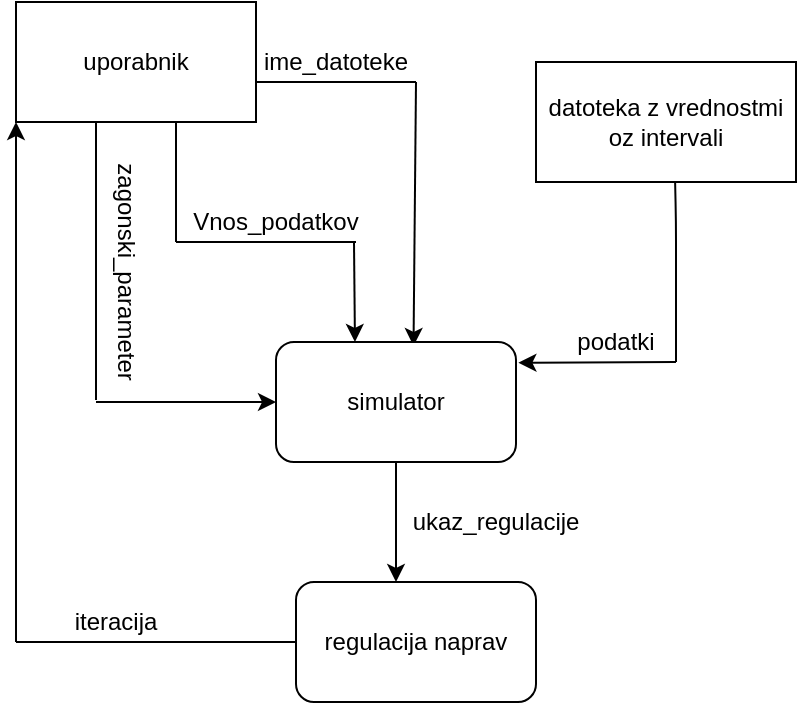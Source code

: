 <mxfile version="13.9.2" type="github" pages="2">
  <diagram id="_NWrr05ddmTLfXL3TdW5" name="Page-1">
    <mxGraphModel dx="462" dy="260" grid="1" gridSize="10" guides="1" tooltips="1" connect="1" arrows="1" fold="1" page="1" pageScale="1" pageWidth="827" pageHeight="1169" math="0" shadow="0">
      <root>
        <mxCell id="0" />
        <mxCell id="1" parent="0" />
        <mxCell id="Bk9kA-PClelImSJuQHaS-1" value="uporabnik" style="rounded=0;whiteSpace=wrap;html=1;" parent="1" vertex="1">
          <mxGeometry x="40" y="80" width="120" height="60" as="geometry" />
        </mxCell>
        <mxCell id="Bk9kA-PClelImSJuQHaS-2" value="datoteka z vrednostmi oz intervali" style="rounded=0;whiteSpace=wrap;html=1;" parent="1" vertex="1">
          <mxGeometry x="300" y="110" width="130" height="60" as="geometry" />
        </mxCell>
        <mxCell id="Bk9kA-PClelImSJuQHaS-4" value="" style="endArrow=classic;html=1;entryX=0;entryY=0.5;entryDx=0;entryDy=0;" parent="1" edge="1">
          <mxGeometry width="50" height="50" relative="1" as="geometry">
            <mxPoint x="80" y="280" as="sourcePoint" />
            <mxPoint x="170" y="280" as="targetPoint" />
          </mxGeometry>
        </mxCell>
        <mxCell id="Bk9kA-PClelImSJuQHaS-5" value="" style="endArrow=none;html=1;" parent="1" edge="1">
          <mxGeometry width="50" height="50" relative="1" as="geometry">
            <mxPoint x="80" y="279" as="sourcePoint" />
            <mxPoint x="80" y="140" as="targetPoint" />
          </mxGeometry>
        </mxCell>
        <mxCell id="Bk9kA-PClelImSJuQHaS-6" value="zagonski_parameter" style="text;html=1;strokeColor=none;fillColor=none;align=center;verticalAlign=middle;whiteSpace=wrap;rounded=0;rotation=90;" parent="1" vertex="1">
          <mxGeometry x="60" y="200" width="70" height="30" as="geometry" />
        </mxCell>
        <mxCell id="Bk9kA-PClelImSJuQHaS-8" value="" style="endArrow=none;html=1;" parent="1" edge="1">
          <mxGeometry width="50" height="50" relative="1" as="geometry">
            <mxPoint x="120" y="140" as="sourcePoint" />
            <mxPoint x="120" y="200" as="targetPoint" />
          </mxGeometry>
        </mxCell>
        <mxCell id="Bk9kA-PClelImSJuQHaS-9" value="" style="endArrow=classic;html=1;entryX=0.329;entryY=0;entryDx=0;entryDy=0;entryPerimeter=0;" parent="1" edge="1">
          <mxGeometry width="50" height="50" relative="1" as="geometry">
            <mxPoint x="209" y="200" as="sourcePoint" />
            <mxPoint x="209.48" y="250" as="targetPoint" />
            <Array as="points" />
          </mxGeometry>
        </mxCell>
        <mxCell id="Bk9kA-PClelImSJuQHaS-10" value="Vnos_podatkov" style="text;html=1;strokeColor=none;fillColor=none;align=center;verticalAlign=middle;whiteSpace=wrap;rounded=0;rotation=0;" parent="1" vertex="1">
          <mxGeometry x="120" y="180" width="100" height="20" as="geometry" />
        </mxCell>
        <mxCell id="Bk9kA-PClelImSJuQHaS-11" value="" style="endArrow=classic;html=1;entryX=1.01;entryY=0.173;entryDx=0;entryDy=0;entryPerimeter=0;" parent="1" edge="1">
          <mxGeometry width="50" height="50" relative="1" as="geometry">
            <mxPoint x="370" y="260" as="sourcePoint" />
            <mxPoint x="291.2" y="260.38" as="targetPoint" />
          </mxGeometry>
        </mxCell>
        <mxCell id="Bk9kA-PClelImSJuQHaS-12" value="" style="endArrow=none;html=1;entryX=0.535;entryY=0.993;entryDx=0;entryDy=0;entryPerimeter=0;" parent="1" target="Bk9kA-PClelImSJuQHaS-2" edge="1">
          <mxGeometry width="50" height="50" relative="1" as="geometry">
            <mxPoint x="370" y="260" as="sourcePoint" />
            <mxPoint x="370" y="172" as="targetPoint" />
            <Array as="points">
              <mxPoint x="370" y="190" />
            </Array>
          </mxGeometry>
        </mxCell>
        <mxCell id="Bk9kA-PClelImSJuQHaS-26" value="" style="endArrow=classic;html=1;exitX=0.5;exitY=1;exitDx=0;exitDy=0;" parent="1" source="XcU5gDuVE3gvzxKZRbk7-2" edge="1">
          <mxGeometry width="50" height="50" relative="1" as="geometry">
            <mxPoint x="228" y="313" as="sourcePoint" />
            <mxPoint x="230" y="370" as="targetPoint" />
          </mxGeometry>
        </mxCell>
        <mxCell id="lywpFNEtedEfkGY4bdxE-1" value="" style="endArrow=none;html=1;" parent="1" edge="1">
          <mxGeometry width="50" height="50" relative="1" as="geometry">
            <mxPoint x="120" y="200" as="sourcePoint" />
            <mxPoint x="210" y="200" as="targetPoint" />
          </mxGeometry>
        </mxCell>
        <mxCell id="lywpFNEtedEfkGY4bdxE-2" value="" style="endArrow=none;html=1;" parent="1" edge="1">
          <mxGeometry width="50" height="50" relative="1" as="geometry">
            <mxPoint x="160" y="120" as="sourcePoint" />
            <mxPoint x="240" y="120" as="targetPoint" />
          </mxGeometry>
        </mxCell>
        <mxCell id="lywpFNEtedEfkGY4bdxE-3" value="" style="endArrow=classic;html=1;entryX=0.573;entryY=0.033;entryDx=0;entryDy=0;entryPerimeter=0;" parent="1" edge="1">
          <mxGeometry width="50" height="50" relative="1" as="geometry">
            <mxPoint x="240" y="120" as="sourcePoint" />
            <mxPoint x="238.76" y="251.98" as="targetPoint" />
          </mxGeometry>
        </mxCell>
        <mxCell id="lywpFNEtedEfkGY4bdxE-4" value="ime_datoteke" style="text;html=1;strokeColor=none;fillColor=none;align=center;verticalAlign=middle;whiteSpace=wrap;rounded=0;" parent="1" vertex="1">
          <mxGeometry x="160" y="100" width="80" height="20" as="geometry" />
        </mxCell>
        <mxCell id="lywpFNEtedEfkGY4bdxE-5" value="podatki" style="text;html=1;strokeColor=none;fillColor=none;align=center;verticalAlign=middle;whiteSpace=wrap;rounded=0;" parent="1" vertex="1">
          <mxGeometry x="320" y="240" width="40" height="20" as="geometry" />
        </mxCell>
        <mxCell id="XcU5gDuVE3gvzxKZRbk7-2" value="simulator" style="rounded=1;whiteSpace=wrap;html=1;" parent="1" vertex="1">
          <mxGeometry x="170" y="250" width="120" height="60" as="geometry" />
        </mxCell>
        <mxCell id="XcU5gDuVE3gvzxKZRbk7-3" value="ukaz_regulacije" style="text;html=1;strokeColor=none;fillColor=none;align=center;verticalAlign=middle;whiteSpace=wrap;rounded=0;" parent="1" vertex="1">
          <mxGeometry x="240" y="330" width="80" height="20" as="geometry" />
        </mxCell>
        <mxCell id="ul-s3BG-OP-is6byjSiK-1" value="regulacija naprav" style="rounded=1;whiteSpace=wrap;html=1;" parent="1" vertex="1">
          <mxGeometry x="180" y="370" width="120" height="60" as="geometry" />
        </mxCell>
        <mxCell id="ul-s3BG-OP-is6byjSiK-2" value="" style="endArrow=none;html=1;" parent="1" edge="1">
          <mxGeometry width="50" height="50" relative="1" as="geometry">
            <mxPoint x="40" y="400" as="sourcePoint" />
            <mxPoint x="180" y="400" as="targetPoint" />
          </mxGeometry>
        </mxCell>
        <mxCell id="ul-s3BG-OP-is6byjSiK-4" value="" style="endArrow=classic;html=1;entryX=0;entryY=1;entryDx=0;entryDy=0;" parent="1" target="Bk9kA-PClelImSJuQHaS-1" edge="1">
          <mxGeometry width="50" height="50" relative="1" as="geometry">
            <mxPoint x="40" y="400" as="sourcePoint" />
            <mxPoint x="90" y="350" as="targetPoint" />
          </mxGeometry>
        </mxCell>
        <mxCell id="36R3A-bsliFrfZqDATsw-1" value="iteracija" style="text;html=1;strokeColor=none;fillColor=none;align=center;verticalAlign=middle;whiteSpace=wrap;rounded=0;" parent="1" vertex="1">
          <mxGeometry x="70" y="380" width="40" height="20" as="geometry" />
        </mxCell>
      </root>
    </mxGraphModel>
  </diagram>
  <diagram id="ZUOfz2__W3kDWHqbyfe5" name="Page-2">
    <mxGraphModel dx="462" dy="260" grid="1" gridSize="10" guides="1" tooltips="1" connect="1" arrows="1" fold="1" page="1" pageScale="1" pageWidth="827" pageHeight="1169" math="0" shadow="0">
      <root>
        <mxCell id="4hDPUWFKngYLcMNtfriG-0" />
        <mxCell id="4hDPUWFKngYLcMNtfriG-1" parent="4hDPUWFKngYLcMNtfriG-0" />
        <mxCell id="_g4kGHc5Y9F_n04kEslc-0" value="uporabnik" style="rounded=0;whiteSpace=wrap;html=1;" parent="4hDPUWFKngYLcMNtfriG-1" vertex="1">
          <mxGeometry x="680" y="320" width="120" height="60" as="geometry" />
        </mxCell>
        <mxCell id="_g4kGHc5Y9F_n04kEslc-1" value="datoteka z vrednostmi oz intervali" style="rounded=0;whiteSpace=wrap;html=1;" parent="4hDPUWFKngYLcMNtfriG-1" vertex="1">
          <mxGeometry x="510" y="90" width="130" height="60" as="geometry" />
        </mxCell>
        <mxCell id="_g4kGHc5Y9F_n04kEslc-2" value="1. preberi podatke z datoteke in pretvori enote" style="rounded=1;whiteSpace=wrap;html=1;" parent="4hDPUWFKngYLcMNtfriG-1" vertex="1">
          <mxGeometry x="520" y="230" width="120" height="60" as="geometry" />
        </mxCell>
        <mxCell id="_g4kGHc5Y9F_n04kEslc-3" value="" style="endArrow=classic;html=1;exitX=0.5;exitY=1;exitDx=0;exitDy=0;" parent="4hDPUWFKngYLcMNtfriG-1" source="_g4kGHc5Y9F_n04kEslc-1" edge="1">
          <mxGeometry width="50" height="50" relative="1" as="geometry">
            <mxPoint x="600" y="310" as="sourcePoint" />
            <mxPoint x="575" y="228" as="targetPoint" />
          </mxGeometry>
        </mxCell>
        <mxCell id="_g4kGHc5Y9F_n04kEslc-4" value="podatki" style="text;html=1;strokeColor=none;fillColor=none;align=center;verticalAlign=middle;whiteSpace=wrap;rounded=0;" parent="4hDPUWFKngYLcMNtfriG-1" vertex="1">
          <mxGeometry x="575" y="180" width="40" height="20" as="geometry" />
        </mxCell>
        <mxCell id="9XK4A-_CiHKSpfSRf1Fz-0" value="2. izberi naključne vrednosti" style="rounded=1;whiteSpace=wrap;html=1;" parent="4hDPUWFKngYLcMNtfriG-1" vertex="1">
          <mxGeometry x="297.5" y="230" width="120" height="60" as="geometry" />
        </mxCell>
        <mxCell id="9XK4A-_CiHKSpfSRf1Fz-1" value="" style="endArrow=classic;html=1;exitX=0;exitY=0.5;exitDx=0;exitDy=0;" parent="4hDPUWFKngYLcMNtfriG-1" source="_g4kGHc5Y9F_n04kEslc-2" edge="1">
          <mxGeometry width="50" height="50" relative="1" as="geometry">
            <mxPoint x="390" y="320" as="sourcePoint" />
            <mxPoint x="420" y="260" as="targetPoint" />
          </mxGeometry>
        </mxCell>
        <mxCell id="9XK4A-_CiHKSpfSRf1Fz-3" value="intervali" style="text;html=1;strokeColor=none;fillColor=none;align=center;verticalAlign=middle;whiteSpace=wrap;rounded=0;" parent="4hDPUWFKngYLcMNtfriG-1" vertex="1">
          <mxGeometry x="440" y="240" width="60" height="20" as="geometry" />
        </mxCell>
        <mxCell id="9XK4A-_CiHKSpfSRf1Fz-5" value="" style="endArrow=classic;html=1;entryX=1;entryY=0.5;entryDx=0;entryDy=0;exitX=0;exitY=0.5;exitDx=0;exitDy=0;" parent="4hDPUWFKngYLcMNtfriG-1" source="9XK4A-_CiHKSpfSRf1Fz-0" edge="1">
          <mxGeometry width="50" height="50" relative="1" as="geometry">
            <mxPoint x="297.5" y="270" as="sourcePoint" />
            <mxPoint x="180" y="260" as="targetPoint" />
          </mxGeometry>
        </mxCell>
        <mxCell id="9XK4A-_CiHKSpfSRf1Fz-9" value="" style="endArrow=classic;html=1;" parent="4hDPUWFKngYLcMNtfriG-1" edge="1">
          <mxGeometry width="50" height="50" relative="1" as="geometry">
            <mxPoint x="120" y="200" as="sourcePoint" />
            <mxPoint x="120" y="230" as="targetPoint" />
          </mxGeometry>
        </mxCell>
        <mxCell id="9XK4A-_CiHKSpfSRf1Fz-10" value="" style="endArrow=none;html=1;" parent="4hDPUWFKngYLcMNtfriG-1" edge="1">
          <mxGeometry width="50" height="50" relative="1" as="geometry">
            <mxPoint x="120" y="199" as="sourcePoint" />
            <mxPoint x="550" y="199" as="targetPoint" />
          </mxGeometry>
        </mxCell>
        <mxCell id="9XK4A-_CiHKSpfSRf1Fz-11" value="" style="endArrow=none;html=1;entryX=0.25;entryY=0;entryDx=0;entryDy=0;" parent="4hDPUWFKngYLcMNtfriG-1" target="_g4kGHc5Y9F_n04kEslc-2" edge="1">
          <mxGeometry width="50" height="50" relative="1" as="geometry">
            <mxPoint x="550" y="200" as="sourcePoint" />
            <mxPoint x="440" y="270" as="targetPoint" />
          </mxGeometry>
        </mxCell>
        <mxCell id="9XK4A-_CiHKSpfSRf1Fz-12" value="Željene_vrednosti" style="text;html=1;strokeColor=none;fillColor=none;align=center;verticalAlign=middle;whiteSpace=wrap;rounded=0;" parent="4hDPUWFKngYLcMNtfriG-1" vertex="1">
          <mxGeometry x="295" y="180" width="110" height="20" as="geometry" />
        </mxCell>
        <mxCell id="9XK4A-_CiHKSpfSRf1Fz-14" value="nakljucne_vrednosti" style="text;html=1;strokeColor=none;fillColor=none;align=center;verticalAlign=middle;whiteSpace=wrap;rounded=0;" parent="4hDPUWFKngYLcMNtfriG-1" vertex="1">
          <mxGeometry x="200" y="240" width="80" height="20" as="geometry" />
        </mxCell>
        <mxCell id="ugX3hBUozOKR9K9OEqGu-0" value="" style="endArrow=none;html=1;entryX=0;entryY=0.5;entryDx=0;entryDy=0;" parent="4hDPUWFKngYLcMNtfriG-1" target="_g4kGHc5Y9F_n04kEslc-0" edge="1">
          <mxGeometry width="50" height="50" relative="1" as="geometry">
            <mxPoint x="580" y="349.17" as="sourcePoint" />
            <mxPoint x="660" y="349.17" as="targetPoint" />
          </mxGeometry>
        </mxCell>
        <mxCell id="ugX3hBUozOKR9K9OEqGu-1" value="" style="endArrow=classic;html=1;entryX=0.5;entryY=1;entryDx=0;entryDy=0;" parent="4hDPUWFKngYLcMNtfriG-1" target="_g4kGHc5Y9F_n04kEslc-2" edge="1">
          <mxGeometry width="50" height="50" relative="1" as="geometry">
            <mxPoint x="580" y="350" as="sourcePoint" />
            <mxPoint x="625" y="290" as="targetPoint" />
          </mxGeometry>
        </mxCell>
        <mxCell id="ugX3hBUozOKR9K9OEqGu-2" value="ime_datoteke" style="text;html=1;strokeColor=none;fillColor=none;align=center;verticalAlign=middle;whiteSpace=wrap;rounded=0;" parent="4hDPUWFKngYLcMNtfriG-1" vertex="1">
          <mxGeometry x="590" y="330" width="80" height="20" as="geometry" />
        </mxCell>
        <mxCell id="gWvZcS1ALWxOQFwUEKQn-11" value="" style="shape=umlActor;verticalLabelPosition=bottom;verticalAlign=top;html=1;outlineConnect=0;" parent="4hDPUWFKngYLcMNtfriG-1" vertex="1">
          <mxGeometry x="692.5" y="340" width="15" height="20" as="geometry" />
        </mxCell>
        <mxCell id="gWvZcS1ALWxOQFwUEKQn-14" value="3. izračun odstopanj in povprečnih izmerjenih vrednosti" style="rounded=1;whiteSpace=wrap;html=1;" parent="4hDPUWFKngYLcMNtfriG-1" vertex="1">
          <mxGeometry x="40" y="230" width="140" height="60" as="geometry" />
        </mxCell>
        <mxCell id="vq98YX4r31SYasS9gEZD-1" value="5. regulacija naprav" style="rounded=1;whiteSpace=wrap;html=1;" parent="4hDPUWFKngYLcMNtfriG-1" vertex="1">
          <mxGeometry x="60" y="460" width="120" height="60" as="geometry" />
        </mxCell>
        <mxCell id="fYGJZ6_U50FswOFvJJws-0" value="" style="endArrow=classic;html=1;entryX=1;entryY=0.5;entryDx=0;entryDy=0;" parent="4hDPUWFKngYLcMNtfriG-1" target="_g4kGHc5Y9F_n04kEslc-2" edge="1">
          <mxGeometry width="50" height="50" relative="1" as="geometry">
            <mxPoint x="750" y="260" as="sourcePoint" />
            <mxPoint x="790" y="270" as="targetPoint" />
          </mxGeometry>
        </mxCell>
        <mxCell id="fYGJZ6_U50FswOFvJJws-1" value="" style="endArrow=none;html=1;exitX=0.583;exitY=0;exitDx=0;exitDy=0;exitPerimeter=0;" parent="4hDPUWFKngYLcMNtfriG-1" source="_g4kGHc5Y9F_n04kEslc-0" edge="1">
          <mxGeometry width="50" height="50" relative="1" as="geometry">
            <mxPoint x="707.5" y="310" as="sourcePoint" />
            <mxPoint x="750" y="260" as="targetPoint" />
          </mxGeometry>
        </mxCell>
        <mxCell id="fYGJZ6_U50FswOFvJJws-2" value="zagonski_parameter" style="text;html=1;strokeColor=none;fillColor=none;align=center;verticalAlign=middle;whiteSpace=wrap;rounded=0;" parent="4hDPUWFKngYLcMNtfriG-1" vertex="1">
          <mxGeometry x="680" y="240" width="40" height="20" as="geometry" />
        </mxCell>
        <mxCell id="fYGJZ6_U50FswOFvJJws-4" value="&#xa;&#xa;&lt;span style=&quot;color: rgb(0, 0, 0); font-family: helvetica; font-size: 12px; font-style: normal; font-weight: 400; letter-spacing: normal; text-align: center; text-indent: 0px; text-transform: none; word-spacing: 0px; background-color: rgb(248, 249, 250); display: inline; float: none;&quot;&gt;informiraj uporabnika&lt;/span&gt;&#xa;&#xa;" style="text;html=1;strokeColor=none;fillColor=none;align=center;verticalAlign=middle;whiteSpace=wrap;rounded=0;" parent="4hDPUWFKngYLcMNtfriG-1" vertex="1">
          <mxGeometry x="460" y="460" width="40" height="20" as="geometry" />
        </mxCell>
        <mxCell id="fYGJZ6_U50FswOFvJJws-5" value="" style="endArrow=none;html=1;" parent="4hDPUWFKngYLcMNtfriG-1" edge="1">
          <mxGeometry width="50" height="50" relative="1" as="geometry">
            <mxPoint x="260" y="370" as="sourcePoint" />
            <mxPoint x="680" y="370" as="targetPoint" />
          </mxGeometry>
        </mxCell>
        <mxCell id="fYGJZ6_U50FswOFvJJws-6" value="" style="endArrow=none;html=1;" parent="4hDPUWFKngYLcMNtfriG-1" edge="1">
          <mxGeometry width="50" height="50" relative="1" as="geometry">
            <mxPoint x="260" y="370" as="sourcePoint" />
            <mxPoint x="260" y="275" as="targetPoint" />
          </mxGeometry>
        </mxCell>
        <mxCell id="fYGJZ6_U50FswOFvJJws-7" value="" style="endArrow=classic;html=1;entryX=1;entryY=0.75;entryDx=0;entryDy=0;" parent="4hDPUWFKngYLcMNtfriG-1" edge="1">
          <mxGeometry width="50" height="50" relative="1" as="geometry">
            <mxPoint x="260" y="275" as="sourcePoint" />
            <mxPoint x="180" y="275" as="targetPoint" />
          </mxGeometry>
        </mxCell>
        <mxCell id="fYGJZ6_U50FswOFvJJws-10" value="dejanske_vrednosti" style="text;html=1;strokeColor=none;fillColor=none;align=center;verticalAlign=middle;whiteSpace=wrap;rounded=0;" parent="4hDPUWFKngYLcMNtfriG-1" vertex="1">
          <mxGeometry x="405" y="350" width="40" height="20" as="geometry" />
        </mxCell>
        <mxCell id="fYGJZ6_U50FswOFvJJws-12" value="" style="endArrow=classic;html=1;exitX=0.5;exitY=1;exitDx=0;exitDy=0;entryX=0.408;entryY=-0.017;entryDx=0;entryDy=0;entryPerimeter=0;" parent="4hDPUWFKngYLcMNtfriG-1" source="gWvZcS1ALWxOQFwUEKQn-14" edge="1" target="vq98YX4r31SYasS9gEZD-1">
          <mxGeometry width="50" height="50" relative="1" as="geometry">
            <mxPoint x="190" y="420" as="sourcePoint" />
            <mxPoint x="110" y="340" as="targetPoint" />
          </mxGeometry>
        </mxCell>
        <mxCell id="fYGJZ6_U50FswOFvJJws-13" value="odstopanja" style="text;html=1;strokeColor=none;fillColor=none;align=center;verticalAlign=middle;whiteSpace=wrap;rounded=0;" parent="4hDPUWFKngYLcMNtfriG-1" vertex="1">
          <mxGeometry x="120" y="340" width="40" height="20" as="geometry" />
        </mxCell>
        <mxCell id="fYGJZ6_U50FswOFvJJws-16" value="" style="endArrow=classic;html=1;" parent="4hDPUWFKngYLcMNtfriG-1" edge="1">
          <mxGeometry width="50" height="50" relative="1" as="geometry">
            <mxPoint x="710" y="490" as="sourcePoint" />
            <mxPoint x="710" y="380" as="targetPoint" />
          </mxGeometry>
        </mxCell>
        <mxCell id="fYGJZ6_U50FswOFvJJws-17" value="" style="endArrow=none;html=1;" parent="4hDPUWFKngYLcMNtfriG-1" edge="1">
          <mxGeometry width="50" height="50" relative="1" as="geometry">
            <mxPoint x="180" y="490" as="sourcePoint" />
            <mxPoint x="711" y="490" as="targetPoint" />
          </mxGeometry>
        </mxCell>
      </root>
    </mxGraphModel>
  </diagram>
</mxfile>
